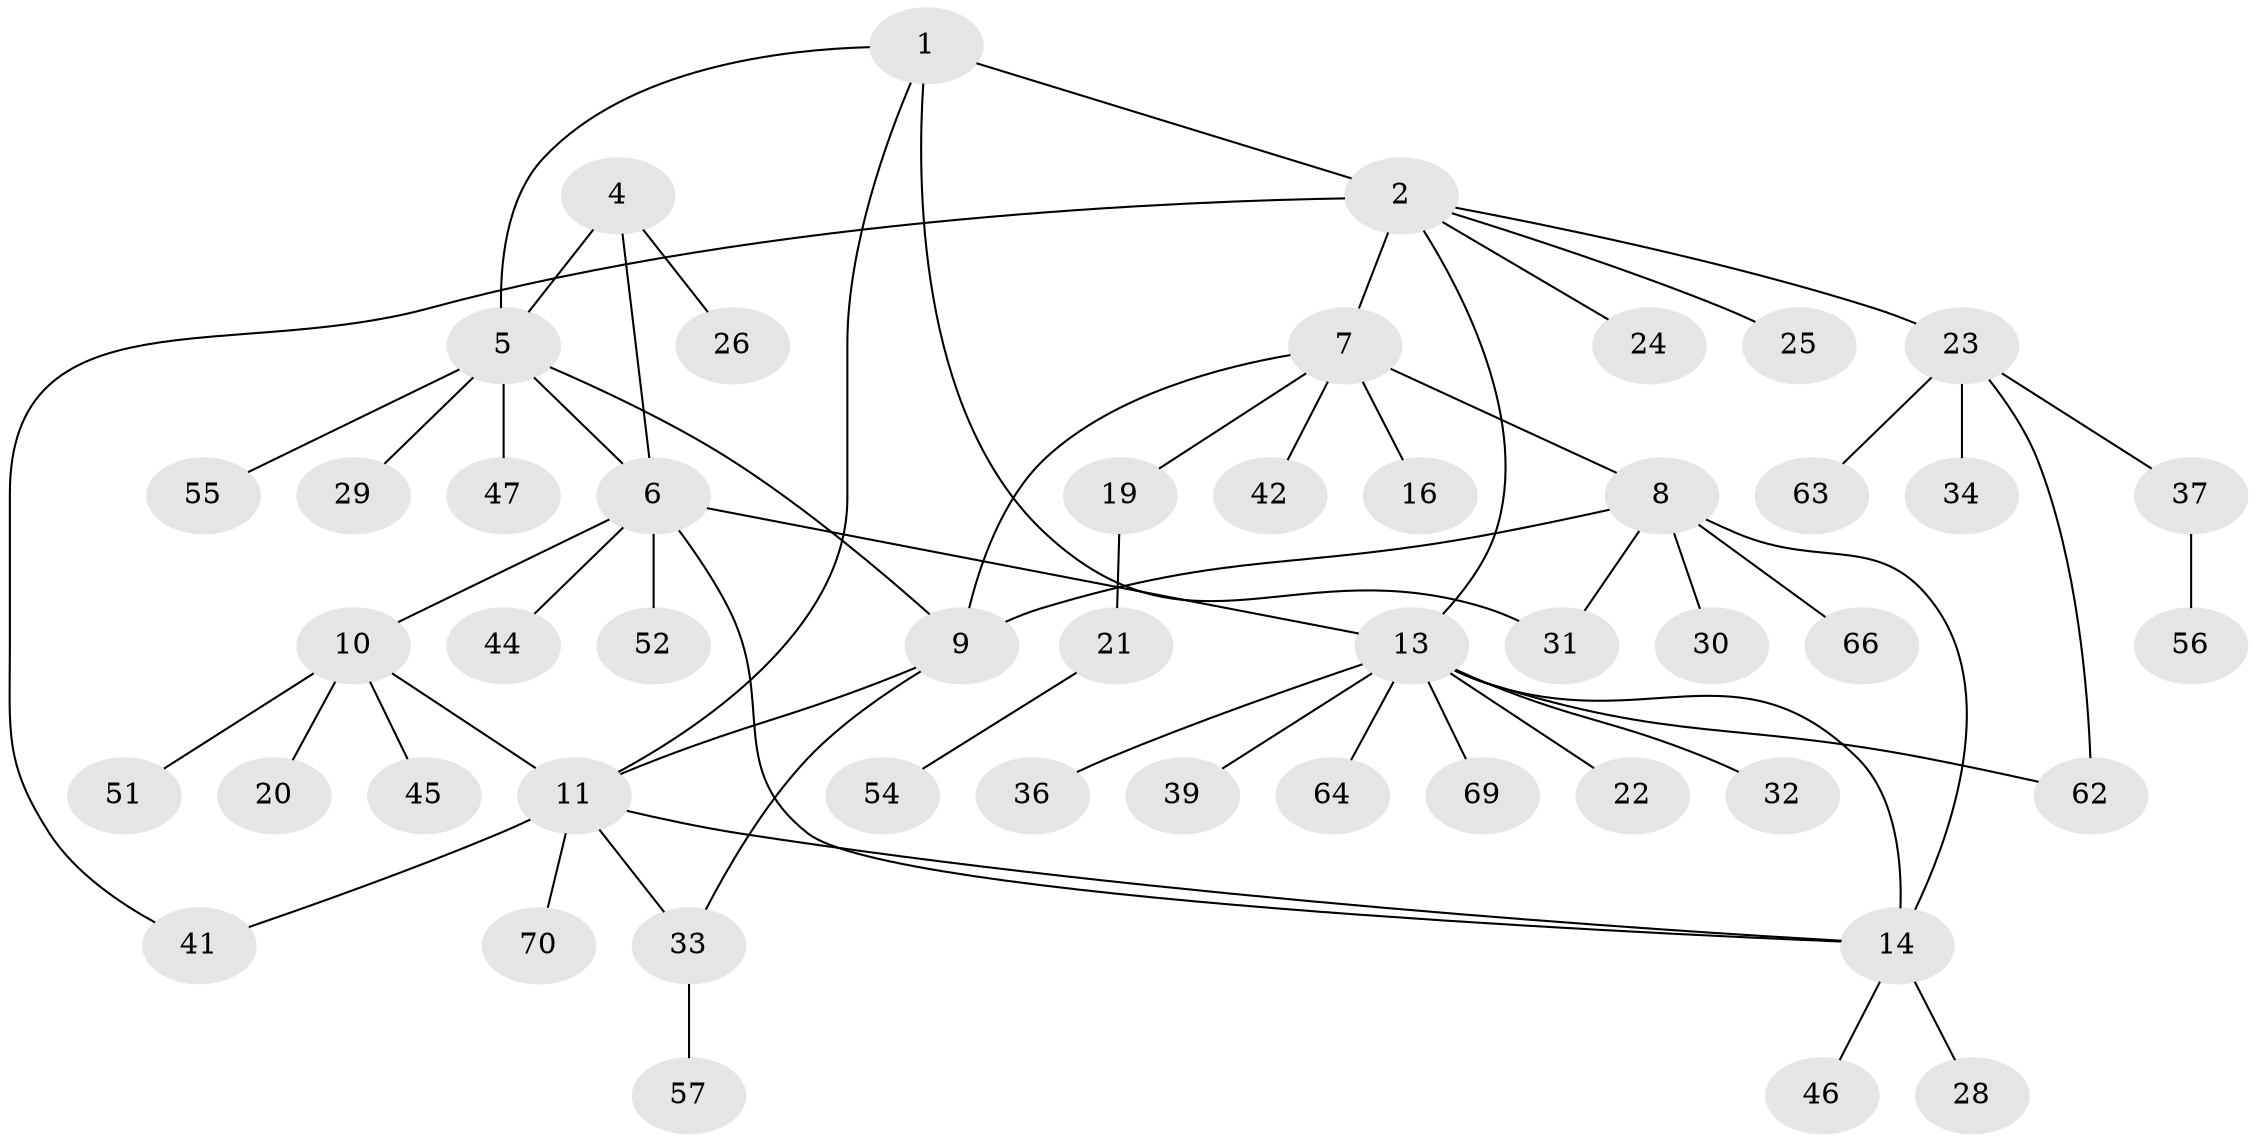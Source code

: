 // original degree distribution, {5: 0.041666666666666664, 3: 0.041666666666666664, 7: 0.06944444444444445, 4: 0.041666666666666664, 6: 0.041666666666666664, 12: 0.013888888888888888, 1: 0.4861111111111111, 2: 0.2638888888888889}
// Generated by graph-tools (version 1.1) at 2025/42/03/06/25 10:42:14]
// undirected, 49 vertices, 61 edges
graph export_dot {
graph [start="1"]
  node [color=gray90,style=filled];
  1;
  2 [super="+3"];
  4 [super="+17"];
  5 [super="+48"];
  6 [super="+18"];
  7 [super="+49"];
  8 [super="+53"];
  9;
  10 [super="+27"];
  11 [super="+12"];
  13 [super="+67"];
  14 [super="+15"];
  16;
  19;
  20 [super="+60"];
  21 [super="+43"];
  22;
  23 [super="+59"];
  24 [super="+40"];
  25 [super="+38"];
  26;
  28 [super="+35"];
  29;
  30;
  31;
  32;
  33 [super="+50"];
  34;
  36;
  37 [super="+68"];
  39;
  41;
  42;
  44 [super="+65"];
  45;
  46;
  47 [super="+58"];
  51 [super="+61"];
  52 [super="+72"];
  54;
  55;
  56;
  57;
  62;
  63;
  64 [super="+71"];
  66;
  69;
  70;
  1 -- 2 [weight=2];
  1 -- 5;
  1 -- 11;
  1 -- 31;
  2 -- 13;
  2 -- 23;
  2 -- 7;
  2 -- 24;
  2 -- 41;
  2 -- 25;
  4 -- 5;
  4 -- 6;
  4 -- 26;
  5 -- 6;
  5 -- 9;
  5 -- 29;
  5 -- 47;
  5 -- 55;
  6 -- 10;
  6 -- 13;
  6 -- 44;
  6 -- 52;
  6 -- 14;
  7 -- 8;
  7 -- 9;
  7 -- 16;
  7 -- 19;
  7 -- 42;
  8 -- 9;
  8 -- 30;
  8 -- 31;
  8 -- 66;
  8 -- 14;
  9 -- 11;
  9 -- 33;
  10 -- 11 [weight=2];
  10 -- 20;
  10 -- 51;
  10 -- 45;
  11 -- 14;
  11 -- 33;
  11 -- 70;
  11 -- 41;
  13 -- 14 [weight=2];
  13 -- 22;
  13 -- 32;
  13 -- 36;
  13 -- 39;
  13 -- 62;
  13 -- 64;
  13 -- 69;
  14 -- 28;
  14 -- 46;
  19 -- 21;
  21 -- 54;
  23 -- 34;
  23 -- 37;
  23 -- 62;
  23 -- 63;
  33 -- 57;
  37 -- 56;
}
